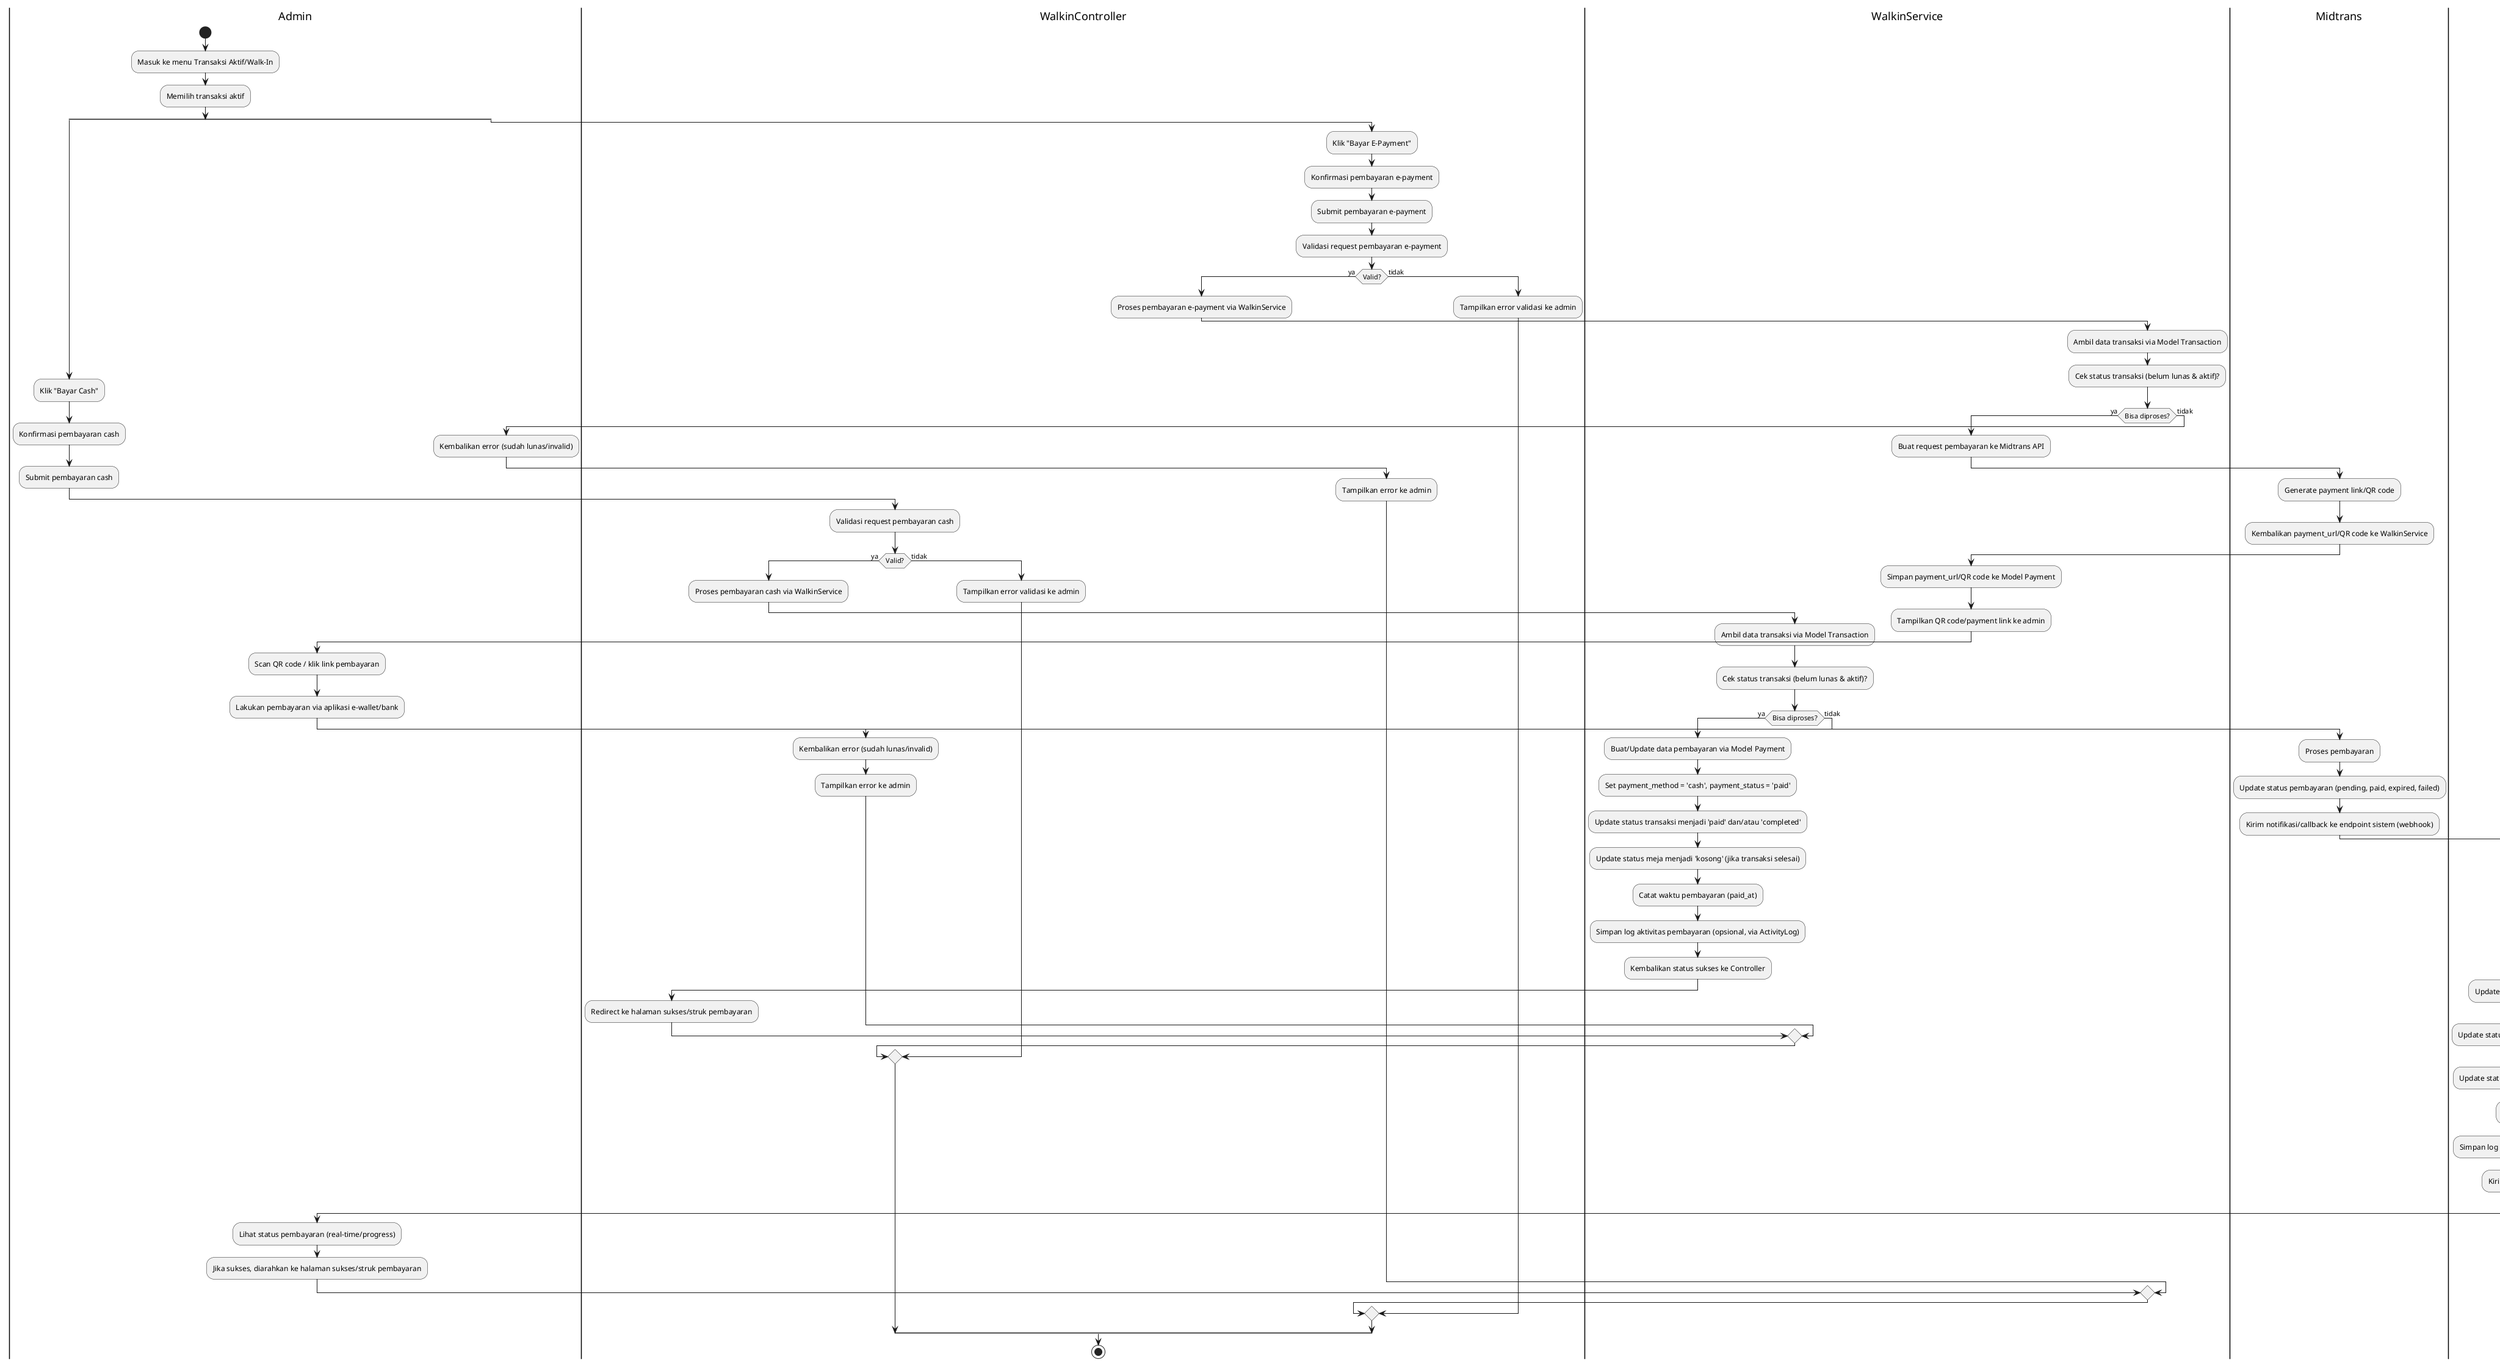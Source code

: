@startuml Activity Diagram - Admin Walk-In Payment (Cash & E-Payment)

|Admin|
start
:Masuk ke menu Transaksi Aktif/Walk-In;
:Memilih transaksi aktif;

split
    '==== CASH PAYMENT ====
    :Klik "Bayar Cash";
    :Konfirmasi pembayaran cash;
    :Submit pembayaran cash;

    |WalkinController|
    :Validasi request pembayaran cash;
    if (Valid?) then (ya)
        :Proses pembayaran cash via WalkinService;
        |WalkinService|
        :Ambil data transaksi via Model Transaction;
        :Cek status transaksi (belum lunas & aktif)?;
        if (Bisa diproses?) then (ya)
            :Buat/Update data pembayaran via Model Payment;
            :Set payment_method = 'cash', payment_status = 'paid';
            :Update status transaksi menjadi 'paid' dan/atau 'completed';
            :Update status meja menjadi 'kosong' (jika transaksi selesai);
            :Catat waktu pembayaran (paid_at);
            :Simpan log aktivitas pembayaran (opsional, via ActivityLog);
            :Kembalikan status sukses ke Controller;
            |WalkinController|
            :Redirect ke halaman sukses/struk pembayaran;
        else (tidak)
            :Kembalikan error (sudah lunas/invalid);
            |WalkinController|
            :Tampilkan error ke admin;
        endif
    else (tidak)
        :Tampilkan error validasi ke admin;
    endif

split again
    '==== E-PAYMENT ====
    :Klik "Bayar E-Payment";
    :Konfirmasi pembayaran e-payment;
    :Submit pembayaran e-payment;

    |WalkinController|
    :Validasi request pembayaran e-payment;
    if (Valid?) then (ya)
        :Proses pembayaran e-payment via WalkinService;
        |WalkinService|
        :Ambil data transaksi via Model Transaction;
        :Cek status transaksi (belum lunas & aktif)?;
        if (Bisa diproses?) then (ya)
            :Buat request pembayaran ke Midtrans API;
            |Midtrans|
            :Generate payment link/QR code;
            :Kembalikan payment_url/QR code ke WalkinService;
            |WalkinService|
            :Simpan payment_url/QR code ke Model Payment;
            :Tampilkan QR code/payment link ke admin;
            |Admin|
            :Scan QR code / klik link pembayaran;
            :Lakukan pembayaran via aplikasi e-wallet/bank;
            |Midtrans|
            :Proses pembayaran;
            :Update status pembayaran (pending, paid, expired, failed);
            :Kirim notifikasi/callback ke endpoint sistem (webhook);
            |PaymentCallbackController|
            :Terima notifikasi dari Midtrans;
            :Validasi signature/key;
            :Ambil data transaksi terkait;
            if (Status = paid) then (ya)
                :Update payment_status = 'paid' di Model Payment;
                :Update status transaksi menjadi 'paid' dan/atau 'completed';
                :Update status meja menjadi 'kosong' (jika transaksi selesai);
                :Catat waktu pembayaran (paid_at);
                :Simpan log aktivitas pembayaran (opsional, via ActivityLog);
                :Kirim notifikasi sukses ke admin (opsional);
            else (tidak)
                :Update status transaksi/payment sesuai status Midtrans (pending/expired/failed);
                :Kirim notifikasi gagal/expired ke admin (opsional);
            endif
            |Admin|
            :Lihat status pembayaran (real-time/progress);
            :Jika sukses, diarahkan ke halaman sukses/struk pembayaran;
        else (tidak)
            :Kembalikan error (sudah lunas/invalid);
            |WalkinController|
            :Tampilkan error ke admin;
        endif
    else (tidak)
        :Tampilkan error validasi ke admin;
    endif

endsplit

stop

@enduml